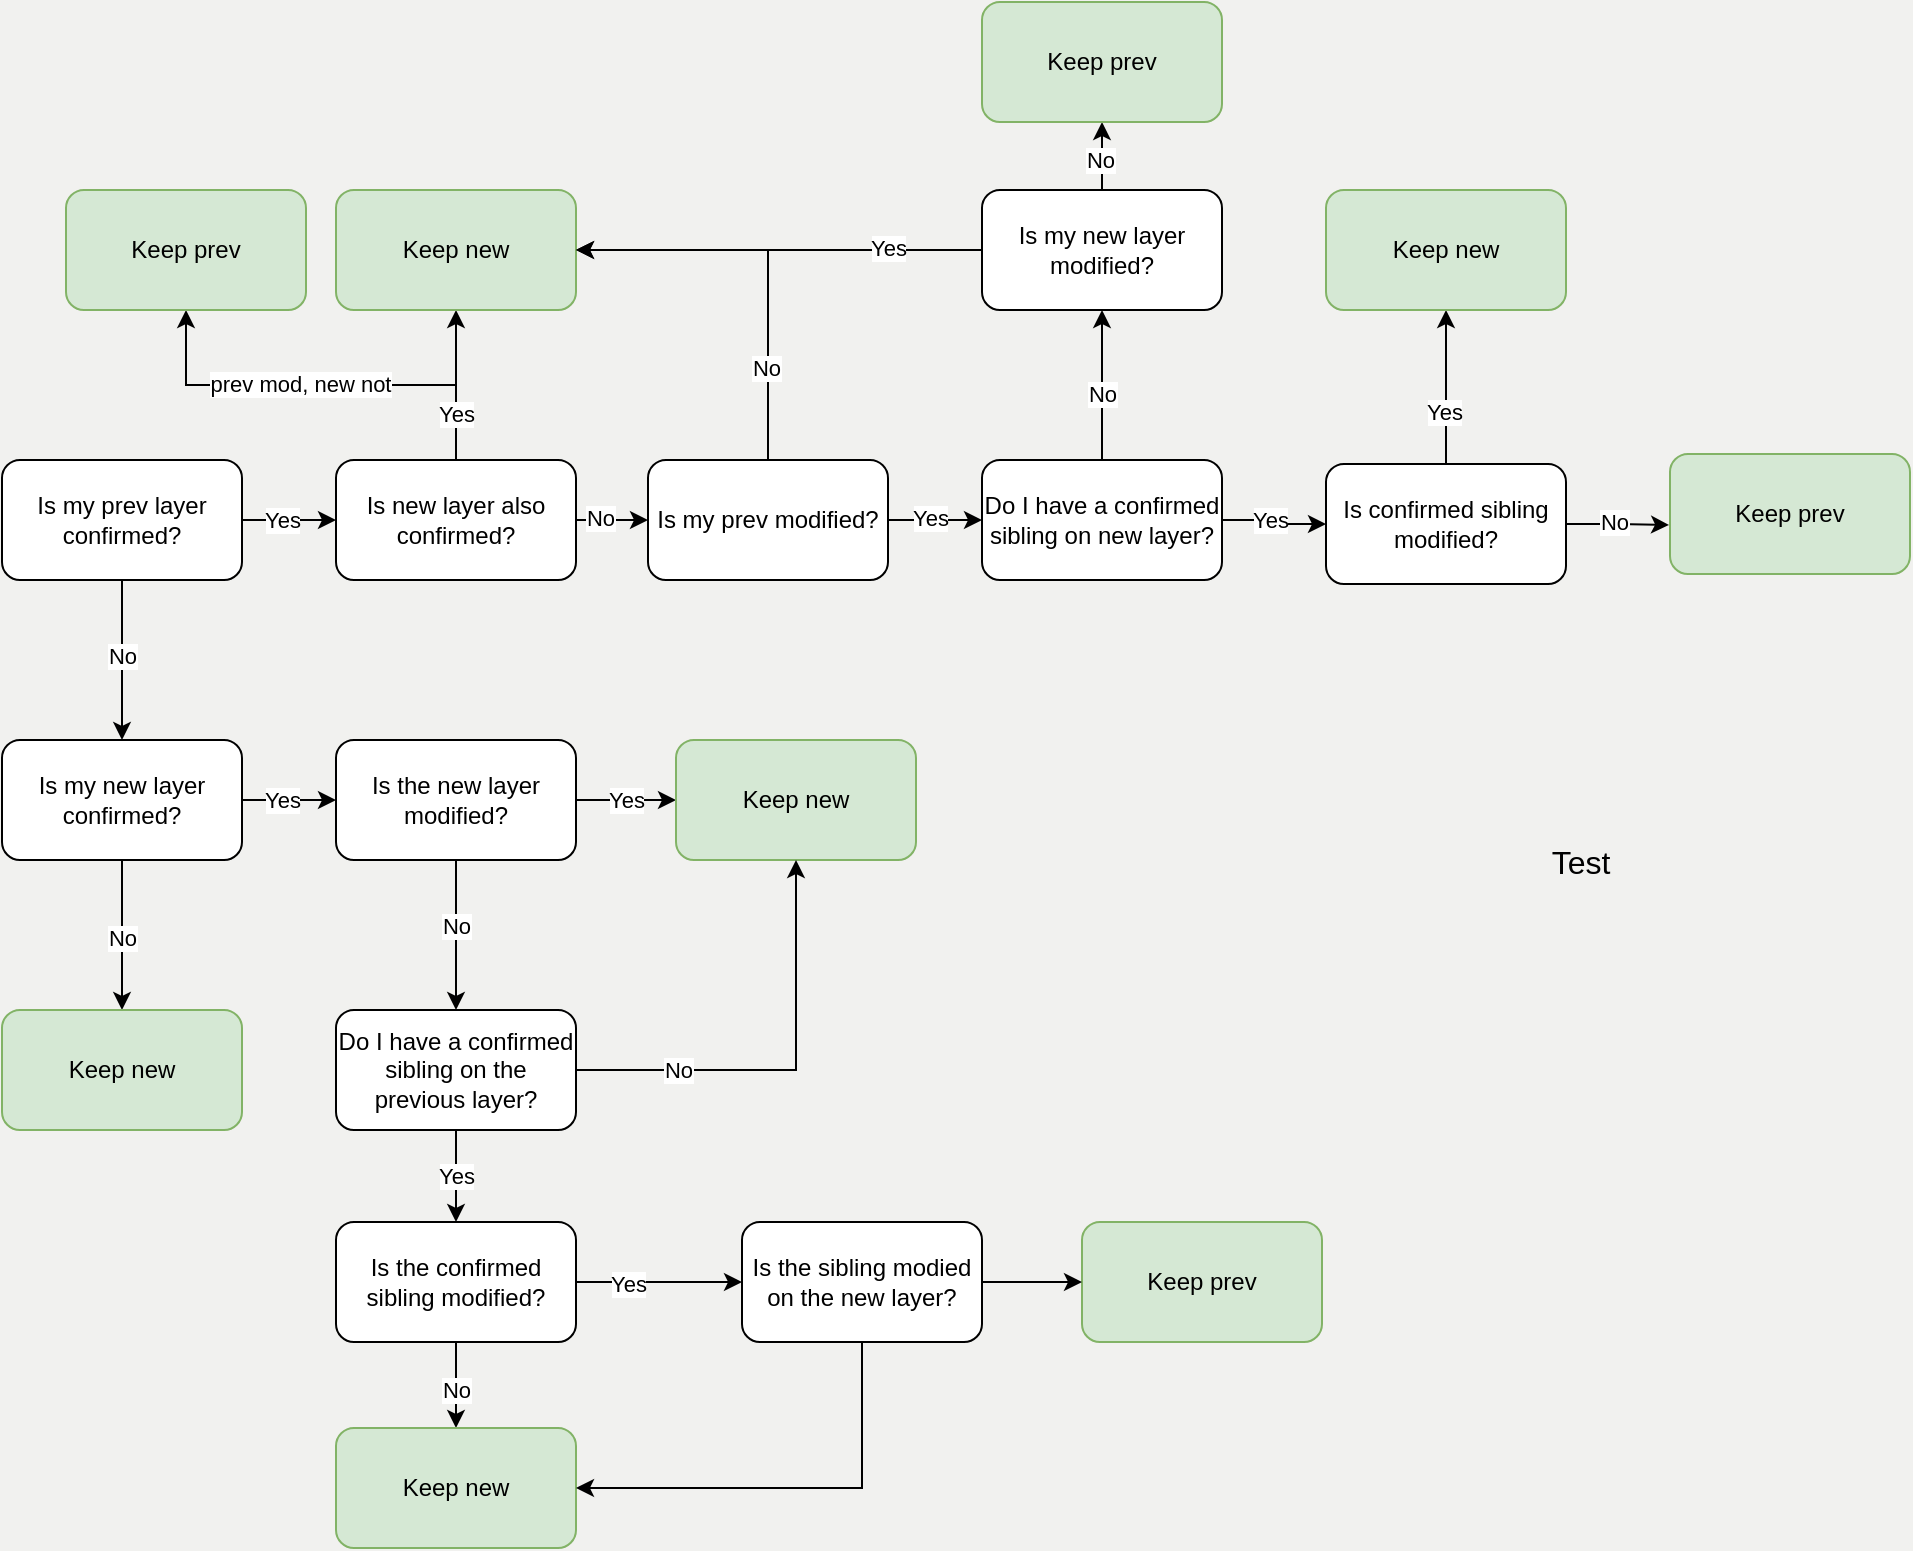 <mxfile version="26.2.14" pages="2">
  <diagram name="Page-1" id="kJb6FhVqCGiKS8Cj0wNL">
    <mxGraphModel dx="2100" dy="1753" grid="0" gridSize="10" guides="1" tooltips="1" connect="1" arrows="1" fold="1" page="0" pageScale="1" pageWidth="850" pageHeight="1100" background="light-dark(#F1F1EF,#161616)" math="0" shadow="0">
      <root>
        <mxCell id="0" />
        <mxCell id="1" parent="0" />
        <mxCell id="kuuHvWOsZGcF03gMZcih-3" value="" style="edgeStyle=orthogonalEdgeStyle;rounded=0;orthogonalLoop=1;jettySize=auto;html=1;" parent="1" source="kuuHvWOsZGcF03gMZcih-1" target="kuuHvWOsZGcF03gMZcih-2" edge="1">
          <mxGeometry relative="1" as="geometry" />
        </mxCell>
        <mxCell id="kuuHvWOsZGcF03gMZcih-4" value="No" style="edgeLabel;html=1;align=center;verticalAlign=middle;resizable=0;points=[];" parent="kuuHvWOsZGcF03gMZcih-3" vertex="1" connectable="0">
          <mxGeometry x="-0.05" y="4" relative="1" as="geometry">
            <mxPoint x="-4" as="offset" />
          </mxGeometry>
        </mxCell>
        <mxCell id="kuuHvWOsZGcF03gMZcih-10" value="" style="edgeStyle=orthogonalEdgeStyle;rounded=0;orthogonalLoop=1;jettySize=auto;html=1;" parent="1" source="kuuHvWOsZGcF03gMZcih-1" target="kuuHvWOsZGcF03gMZcih-9" edge="1">
          <mxGeometry relative="1" as="geometry" />
        </mxCell>
        <mxCell id="kuuHvWOsZGcF03gMZcih-11" value="Yes" style="edgeLabel;html=1;align=center;verticalAlign=middle;resizable=0;points=[];" parent="kuuHvWOsZGcF03gMZcih-10" vertex="1" connectable="0">
          <mxGeometry x="-0.146" relative="1" as="geometry">
            <mxPoint as="offset" />
          </mxGeometry>
        </mxCell>
        <mxCell id="kuuHvWOsZGcF03gMZcih-1" value="Is my prev layer confirmed?" style="rounded=1;whiteSpace=wrap;html=1;" parent="1" vertex="1">
          <mxGeometry x="36" y="406" width="120" height="60" as="geometry" />
        </mxCell>
        <mxCell id="kuuHvWOsZGcF03gMZcih-5" style="edgeStyle=orthogonalEdgeStyle;rounded=0;orthogonalLoop=1;jettySize=auto;html=1;exitX=0.5;exitY=1;exitDx=0;exitDy=0;entryX=0.5;entryY=0;entryDx=0;entryDy=0;" parent="1" source="kuuHvWOsZGcF03gMZcih-2" target="kuuHvWOsZGcF03gMZcih-51" edge="1">
          <mxGeometry relative="1" as="geometry">
            <mxPoint x="96" y="676" as="targetPoint" />
          </mxGeometry>
        </mxCell>
        <mxCell id="kuuHvWOsZGcF03gMZcih-7" value="No" style="edgeLabel;html=1;align=center;verticalAlign=middle;resizable=0;points=[];" parent="kuuHvWOsZGcF03gMZcih-5" vertex="1" connectable="0">
          <mxGeometry x="0.034" relative="1" as="geometry">
            <mxPoint as="offset" />
          </mxGeometry>
        </mxCell>
        <mxCell id="kuuHvWOsZGcF03gMZcih-46" style="edgeStyle=orthogonalEdgeStyle;rounded=0;orthogonalLoop=1;jettySize=auto;html=1;exitX=1;exitY=0.5;exitDx=0;exitDy=0;entryX=0;entryY=0.5;entryDx=0;entryDy=0;" parent="1" source="kuuHvWOsZGcF03gMZcih-2" target="kuuHvWOsZGcF03gMZcih-45" edge="1">
          <mxGeometry relative="1" as="geometry" />
        </mxCell>
        <mxCell id="kuuHvWOsZGcF03gMZcih-49" value="Yes" style="edgeLabel;html=1;align=center;verticalAlign=middle;resizable=0;points=[];" parent="kuuHvWOsZGcF03gMZcih-46" vertex="1" connectable="0">
          <mxGeometry x="0.106" relative="1" as="geometry">
            <mxPoint x="-6" as="offset" />
          </mxGeometry>
        </mxCell>
        <mxCell id="kuuHvWOsZGcF03gMZcih-2" value="Is my new layer confirmed?" style="rounded=1;whiteSpace=wrap;html=1;" parent="1" vertex="1">
          <mxGeometry x="36" y="546" width="120" height="60" as="geometry" />
        </mxCell>
        <mxCell id="kuuHvWOsZGcF03gMZcih-16" style="edgeStyle=orthogonalEdgeStyle;rounded=0;orthogonalLoop=1;jettySize=auto;html=1;exitX=0.5;exitY=0;exitDx=0;exitDy=0;entryX=0.5;entryY=1;entryDx=0;entryDy=0;" parent="1" source="kuuHvWOsZGcF03gMZcih-9" target="kuuHvWOsZGcF03gMZcih-14" edge="1">
          <mxGeometry relative="1" as="geometry" />
        </mxCell>
        <mxCell id="kuuHvWOsZGcF03gMZcih-17" value="prev mod, new not" style="edgeLabel;html=1;align=center;verticalAlign=middle;resizable=0;points=[];" parent="kuuHvWOsZGcF03gMZcih-16" vertex="1" connectable="0">
          <mxGeometry x="0.246" relative="1" as="geometry">
            <mxPoint x="15" y="-1" as="offset" />
          </mxGeometry>
        </mxCell>
        <mxCell id="kuuHvWOsZGcF03gMZcih-18" style="edgeStyle=orthogonalEdgeStyle;rounded=0;orthogonalLoop=1;jettySize=auto;html=1;exitX=0.5;exitY=0;exitDx=0;exitDy=0;" parent="1" source="kuuHvWOsZGcF03gMZcih-9" target="kuuHvWOsZGcF03gMZcih-15" edge="1">
          <mxGeometry relative="1" as="geometry" />
        </mxCell>
        <mxCell id="kuuHvWOsZGcF03gMZcih-19" value="Yes" style="edgeLabel;html=1;align=center;verticalAlign=middle;resizable=0;points=[];" parent="kuuHvWOsZGcF03gMZcih-18" vertex="1" connectable="0">
          <mxGeometry x="-0.39" relative="1" as="geometry">
            <mxPoint as="offset" />
          </mxGeometry>
        </mxCell>
        <mxCell id="kuuHvWOsZGcF03gMZcih-21" value="" style="edgeStyle=orthogonalEdgeStyle;rounded=0;orthogonalLoop=1;jettySize=auto;html=1;" parent="1" source="kuuHvWOsZGcF03gMZcih-9" target="kuuHvWOsZGcF03gMZcih-20" edge="1">
          <mxGeometry relative="1" as="geometry" />
        </mxCell>
        <mxCell id="kuuHvWOsZGcF03gMZcih-22" value="No" style="edgeLabel;html=1;align=center;verticalAlign=middle;resizable=0;points=[];" parent="kuuHvWOsZGcF03gMZcih-21" vertex="1" connectable="0">
          <mxGeometry x="-0.641" y="1" relative="1" as="geometry">
            <mxPoint x="4" as="offset" />
          </mxGeometry>
        </mxCell>
        <mxCell id="kuuHvWOsZGcF03gMZcih-9" value="Is new layer also confirmed?" style="rounded=1;whiteSpace=wrap;html=1;" parent="1" vertex="1">
          <mxGeometry x="203" y="406" width="120" height="60" as="geometry" />
        </mxCell>
        <mxCell id="kuuHvWOsZGcF03gMZcih-14" value="Keep prev" style="rounded=1;whiteSpace=wrap;html=1;fillColor=#d5e8d4;strokeColor=#82b366;" parent="1" vertex="1">
          <mxGeometry x="68" y="271" width="120" height="60" as="geometry" />
        </mxCell>
        <mxCell id="kuuHvWOsZGcF03gMZcih-15" value="Keep new" style="rounded=1;whiteSpace=wrap;html=1;fillColor=#d5e8d4;strokeColor=#82b366;" parent="1" vertex="1">
          <mxGeometry x="203" y="271" width="120" height="60" as="geometry" />
        </mxCell>
        <mxCell id="kuuHvWOsZGcF03gMZcih-23" style="edgeStyle=orthogonalEdgeStyle;rounded=0;orthogonalLoop=1;jettySize=auto;html=1;exitX=0.5;exitY=0;exitDx=0;exitDy=0;entryX=1;entryY=0.5;entryDx=0;entryDy=0;" parent="1" source="kuuHvWOsZGcF03gMZcih-20" target="kuuHvWOsZGcF03gMZcih-15" edge="1">
          <mxGeometry relative="1" as="geometry" />
        </mxCell>
        <mxCell id="kuuHvWOsZGcF03gMZcih-24" value="No" style="edgeLabel;html=1;align=center;verticalAlign=middle;resizable=0;points=[];" parent="kuuHvWOsZGcF03gMZcih-23" vertex="1" connectable="0">
          <mxGeometry x="-0.541" y="1" relative="1" as="geometry">
            <mxPoint as="offset" />
          </mxGeometry>
        </mxCell>
        <mxCell id="kuuHvWOsZGcF03gMZcih-26" style="edgeStyle=orthogonalEdgeStyle;rounded=0;orthogonalLoop=1;jettySize=auto;html=1;exitX=1;exitY=0.5;exitDx=0;exitDy=0;" parent="1" source="kuuHvWOsZGcF03gMZcih-20" target="kuuHvWOsZGcF03gMZcih-25" edge="1">
          <mxGeometry relative="1" as="geometry" />
        </mxCell>
        <mxCell id="kuuHvWOsZGcF03gMZcih-27" value="Yes" style="edgeLabel;html=1;align=center;verticalAlign=middle;resizable=0;points=[];" parent="kuuHvWOsZGcF03gMZcih-26" vertex="1" connectable="0">
          <mxGeometry x="-0.097" y="2" relative="1" as="geometry">
            <mxPoint y="1" as="offset" />
          </mxGeometry>
        </mxCell>
        <mxCell id="kuuHvWOsZGcF03gMZcih-20" value="Is my prev modified?" style="rounded=1;whiteSpace=wrap;html=1;" parent="1" vertex="1">
          <mxGeometry x="359" y="406" width="120" height="60" as="geometry" />
        </mxCell>
        <mxCell id="kuuHvWOsZGcF03gMZcih-29" style="edgeStyle=orthogonalEdgeStyle;rounded=0;orthogonalLoop=1;jettySize=auto;html=1;exitX=1;exitY=0.5;exitDx=0;exitDy=0;" parent="1" source="kuuHvWOsZGcF03gMZcih-25" target="kuuHvWOsZGcF03gMZcih-28" edge="1">
          <mxGeometry relative="1" as="geometry" />
        </mxCell>
        <mxCell id="kuuHvWOsZGcF03gMZcih-33" value="Yes" style="edgeLabel;html=1;align=center;verticalAlign=middle;resizable=0;points=[];" parent="kuuHvWOsZGcF03gMZcih-29" vertex="1" connectable="0">
          <mxGeometry x="-0.036" y="-2" relative="1" as="geometry">
            <mxPoint as="offset" />
          </mxGeometry>
        </mxCell>
        <mxCell id="kuuHvWOsZGcF03gMZcih-31" style="edgeStyle=orthogonalEdgeStyle;rounded=0;orthogonalLoop=1;jettySize=auto;html=1;exitX=0.5;exitY=0;exitDx=0;exitDy=0;entryX=0.5;entryY=1;entryDx=0;entryDy=0;" parent="1" source="kuuHvWOsZGcF03gMZcih-34" target="kuuHvWOsZGcF03gMZcih-30" edge="1">
          <mxGeometry relative="1" as="geometry" />
        </mxCell>
        <mxCell id="kuuHvWOsZGcF03gMZcih-37" value="No" style="edgeLabel;html=1;align=center;verticalAlign=middle;resizable=0;points=[];" parent="kuuHvWOsZGcF03gMZcih-31" vertex="1" connectable="0">
          <mxGeometry x="-0.527" y="1" relative="1" as="geometry">
            <mxPoint y="-7" as="offset" />
          </mxGeometry>
        </mxCell>
        <mxCell id="kuuHvWOsZGcF03gMZcih-25" value="Do I have a confirmed sibling on new layer?" style="rounded=1;whiteSpace=wrap;html=1;" parent="1" vertex="1">
          <mxGeometry x="526" y="406" width="120" height="60" as="geometry" />
        </mxCell>
        <mxCell id="kuuHvWOsZGcF03gMZcih-39" style="edgeStyle=orthogonalEdgeStyle;rounded=0;orthogonalLoop=1;jettySize=auto;html=1;exitX=0.5;exitY=0;exitDx=0;exitDy=0;entryX=0.5;entryY=1;entryDx=0;entryDy=0;" parent="1" source="kuuHvWOsZGcF03gMZcih-28" target="kuuHvWOsZGcF03gMZcih-40" edge="1">
          <mxGeometry relative="1" as="geometry">
            <mxPoint x="758.189" y="378.243" as="targetPoint" />
          </mxGeometry>
        </mxCell>
        <mxCell id="kuuHvWOsZGcF03gMZcih-42" value="Yes" style="edgeLabel;html=1;align=center;verticalAlign=middle;resizable=0;points=[];" parent="kuuHvWOsZGcF03gMZcih-39" vertex="1" connectable="0">
          <mxGeometry x="-0.311" y="1" relative="1" as="geometry">
            <mxPoint as="offset" />
          </mxGeometry>
        </mxCell>
        <mxCell id="kuuHvWOsZGcF03gMZcih-41" style="edgeStyle=orthogonalEdgeStyle;rounded=0;orthogonalLoop=1;jettySize=auto;html=1;exitX=1;exitY=0.5;exitDx=0;exitDy=0;entryX=-0.004;entryY=0.591;entryDx=0;entryDy=0;entryPerimeter=0;" parent="1" source="kuuHvWOsZGcF03gMZcih-28" target="kuuHvWOsZGcF03gMZcih-43" edge="1">
          <mxGeometry relative="1" as="geometry">
            <mxPoint x="864" y="438" as="targetPoint" />
          </mxGeometry>
        </mxCell>
        <mxCell id="kuuHvWOsZGcF03gMZcih-44" value="No" style="edgeLabel;html=1;align=center;verticalAlign=middle;resizable=0;points=[];" parent="kuuHvWOsZGcF03gMZcih-41" vertex="1" connectable="0">
          <mxGeometry x="-0.099" y="1" relative="1" as="geometry">
            <mxPoint as="offset" />
          </mxGeometry>
        </mxCell>
        <mxCell id="kuuHvWOsZGcF03gMZcih-28" value="Is confirmed sibling modified?" style="rounded=1;whiteSpace=wrap;html=1;" parent="1" vertex="1">
          <mxGeometry x="698" y="408" width="120" height="60" as="geometry" />
        </mxCell>
        <mxCell id="kuuHvWOsZGcF03gMZcih-30" value="Keep prev" style="rounded=1;whiteSpace=wrap;html=1;fillColor=#d5e8d4;strokeColor=#82b366;" parent="1" vertex="1">
          <mxGeometry x="526" y="177" width="120" height="60" as="geometry" />
        </mxCell>
        <mxCell id="kuuHvWOsZGcF03gMZcih-35" value="" style="edgeStyle=orthogonalEdgeStyle;rounded=0;orthogonalLoop=1;jettySize=auto;html=1;exitX=0.5;exitY=0;exitDx=0;exitDy=0;entryX=0.5;entryY=1;entryDx=0;entryDy=0;" parent="1" source="kuuHvWOsZGcF03gMZcih-25" target="kuuHvWOsZGcF03gMZcih-34" edge="1">
          <mxGeometry relative="1" as="geometry">
            <mxPoint x="586" y="406" as="sourcePoint" />
            <mxPoint x="586" y="331" as="targetPoint" />
          </mxGeometry>
        </mxCell>
        <mxCell id="kuuHvWOsZGcF03gMZcih-36" value="No" style="edgeLabel;html=1;align=center;verticalAlign=middle;resizable=0;points=[];" parent="kuuHvWOsZGcF03gMZcih-35" vertex="1" connectable="0">
          <mxGeometry x="-0.116" y="-2" relative="1" as="geometry">
            <mxPoint x="-2" as="offset" />
          </mxGeometry>
        </mxCell>
        <mxCell id="kuuHvWOsZGcF03gMZcih-38" style="edgeStyle=orthogonalEdgeStyle;rounded=0;orthogonalLoop=1;jettySize=auto;html=1;exitX=0;exitY=0.5;exitDx=0;exitDy=0;entryX=1;entryY=0.5;entryDx=0;entryDy=0;" parent="1" source="kuuHvWOsZGcF03gMZcih-34" target="kuuHvWOsZGcF03gMZcih-15" edge="1">
          <mxGeometry relative="1" as="geometry" />
        </mxCell>
        <mxCell id="kuuHvWOsZGcF03gMZcih-72" value="Yes" style="edgeLabel;html=1;align=center;verticalAlign=middle;resizable=0;points=[];" parent="kuuHvWOsZGcF03gMZcih-38" vertex="1" connectable="0">
          <mxGeometry x="-0.537" y="-1" relative="1" as="geometry">
            <mxPoint as="offset" />
          </mxGeometry>
        </mxCell>
        <mxCell id="kuuHvWOsZGcF03gMZcih-34" value="Is my new layer modified?" style="rounded=1;whiteSpace=wrap;html=1;" parent="1" vertex="1">
          <mxGeometry x="526" y="271" width="120" height="60" as="geometry" />
        </mxCell>
        <mxCell id="kuuHvWOsZGcF03gMZcih-40" value="Keep new" style="rounded=1;whiteSpace=wrap;html=1;fillColor=#d5e8d4;strokeColor=#82b366;" parent="1" vertex="1">
          <mxGeometry x="698" y="271" width="120" height="60" as="geometry" />
        </mxCell>
        <mxCell id="kuuHvWOsZGcF03gMZcih-43" value="Keep prev" style="rounded=1;whiteSpace=wrap;html=1;fillColor=#d5e8d4;strokeColor=#82b366;" parent="1" vertex="1">
          <mxGeometry x="870" y="403" width="120" height="60" as="geometry" />
        </mxCell>
        <mxCell id="kuuHvWOsZGcF03gMZcih-48" value="Yes" style="edgeStyle=orthogonalEdgeStyle;rounded=0;orthogonalLoop=1;jettySize=auto;html=1;" parent="1" source="kuuHvWOsZGcF03gMZcih-45" target="kuuHvWOsZGcF03gMZcih-47" edge="1">
          <mxGeometry relative="1" as="geometry" />
        </mxCell>
        <mxCell id="kuuHvWOsZGcF03gMZcih-55" value="" style="edgeStyle=orthogonalEdgeStyle;rounded=0;orthogonalLoop=1;jettySize=auto;html=1;" parent="1" source="kuuHvWOsZGcF03gMZcih-45" target="kuuHvWOsZGcF03gMZcih-54" edge="1">
          <mxGeometry relative="1" as="geometry" />
        </mxCell>
        <mxCell id="kuuHvWOsZGcF03gMZcih-56" value="No" style="edgeLabel;html=1;align=center;verticalAlign=middle;resizable=0;points=[];" parent="kuuHvWOsZGcF03gMZcih-55" vertex="1" connectable="0">
          <mxGeometry x="-0.12" relative="1" as="geometry">
            <mxPoint as="offset" />
          </mxGeometry>
        </mxCell>
        <mxCell id="kuuHvWOsZGcF03gMZcih-45" value="Is the new layer modified?" style="rounded=1;whiteSpace=wrap;html=1;" parent="1" vertex="1">
          <mxGeometry x="203" y="546" width="120" height="60" as="geometry" />
        </mxCell>
        <mxCell id="kuuHvWOsZGcF03gMZcih-47" value="Keep new" style="rounded=1;whiteSpace=wrap;html=1;fillColor=#d5e8d4;strokeColor=#82b366;" parent="1" vertex="1">
          <mxGeometry x="373" y="546" width="120" height="60" as="geometry" />
        </mxCell>
        <mxCell id="kuuHvWOsZGcF03gMZcih-51" value="Keep new" style="rounded=1;whiteSpace=wrap;html=1;fillColor=#d5e8d4;strokeColor=#82b366;" parent="1" vertex="1">
          <mxGeometry x="36" y="681" width="120" height="60" as="geometry" />
        </mxCell>
        <mxCell id="kuuHvWOsZGcF03gMZcih-57" style="edgeStyle=orthogonalEdgeStyle;rounded=0;orthogonalLoop=1;jettySize=auto;html=1;exitX=1;exitY=0.5;exitDx=0;exitDy=0;entryX=0.5;entryY=1;entryDx=0;entryDy=0;" parent="1" source="kuuHvWOsZGcF03gMZcih-54" target="kuuHvWOsZGcF03gMZcih-47" edge="1">
          <mxGeometry relative="1" as="geometry" />
        </mxCell>
        <mxCell id="kuuHvWOsZGcF03gMZcih-58" value="No" style="edgeLabel;html=1;align=center;verticalAlign=middle;resizable=0;points=[];" parent="kuuHvWOsZGcF03gMZcih-57" vertex="1" connectable="0">
          <mxGeometry x="-0.532" y="-2" relative="1" as="geometry">
            <mxPoint y="-2" as="offset" />
          </mxGeometry>
        </mxCell>
        <mxCell id="kuuHvWOsZGcF03gMZcih-60" value="Yes" style="edgeStyle=orthogonalEdgeStyle;rounded=0;orthogonalLoop=1;jettySize=auto;html=1;" parent="1" source="kuuHvWOsZGcF03gMZcih-54" target="kuuHvWOsZGcF03gMZcih-59" edge="1">
          <mxGeometry relative="1" as="geometry" />
        </mxCell>
        <mxCell id="kuuHvWOsZGcF03gMZcih-54" value="Do I have a confirmed sibling on the previous layer?" style="rounded=1;whiteSpace=wrap;html=1;" parent="1" vertex="1">
          <mxGeometry x="203" y="681" width="120" height="60" as="geometry" />
        </mxCell>
        <mxCell id="kuuHvWOsZGcF03gMZcih-62" value="" style="edgeStyle=orthogonalEdgeStyle;rounded=0;orthogonalLoop=1;jettySize=auto;html=1;" parent="1" source="kuuHvWOsZGcF03gMZcih-59" target="kuuHvWOsZGcF03gMZcih-61" edge="1">
          <mxGeometry relative="1" as="geometry" />
        </mxCell>
        <mxCell id="kuuHvWOsZGcF03gMZcih-63" value="No" style="edgeLabel;html=1;align=center;verticalAlign=middle;resizable=0;points=[];" parent="kuuHvWOsZGcF03gMZcih-62" vertex="1" connectable="0">
          <mxGeometry x="0.085" relative="1" as="geometry">
            <mxPoint as="offset" />
          </mxGeometry>
        </mxCell>
        <mxCell id="kuuHvWOsZGcF03gMZcih-65" style="edgeStyle=orthogonalEdgeStyle;rounded=0;orthogonalLoop=1;jettySize=auto;html=1;exitX=1;exitY=0.5;exitDx=0;exitDy=0;" parent="1" source="kuuHvWOsZGcF03gMZcih-59" target="kuuHvWOsZGcF03gMZcih-78" edge="1">
          <mxGeometry relative="1" as="geometry">
            <mxPoint x="400" y="817" as="targetPoint" />
          </mxGeometry>
        </mxCell>
        <mxCell id="kuuHvWOsZGcF03gMZcih-66" value="Yes" style="edgeLabel;html=1;align=center;verticalAlign=middle;resizable=0;points=[];" parent="kuuHvWOsZGcF03gMZcih-65" vertex="1" connectable="0">
          <mxGeometry x="-0.385" y="-1" relative="1" as="geometry">
            <mxPoint as="offset" />
          </mxGeometry>
        </mxCell>
        <mxCell id="kuuHvWOsZGcF03gMZcih-59" value="Is the confirmed sibling modified?" style="rounded=1;whiteSpace=wrap;html=1;" parent="1" vertex="1">
          <mxGeometry x="203" y="787" width="120" height="60" as="geometry" />
        </mxCell>
        <mxCell id="kuuHvWOsZGcF03gMZcih-61" value="Keep new" style="rounded=1;whiteSpace=wrap;html=1;fillColor=#d5e8d4;strokeColor=#82b366;" parent="1" vertex="1">
          <mxGeometry x="203" y="890" width="120" height="60" as="geometry" />
        </mxCell>
        <mxCell id="kuuHvWOsZGcF03gMZcih-77" value="Keep prev" style="rounded=1;whiteSpace=wrap;html=1;fillColor=#d5e8d4;strokeColor=#82b366;" parent="1" vertex="1">
          <mxGeometry x="576" y="787" width="120" height="60" as="geometry" />
        </mxCell>
        <mxCell id="kuuHvWOsZGcF03gMZcih-79" style="edgeStyle=orthogonalEdgeStyle;rounded=0;orthogonalLoop=1;jettySize=auto;html=1;exitX=0.5;exitY=1;exitDx=0;exitDy=0;entryX=1;entryY=0.5;entryDx=0;entryDy=0;" parent="1" source="kuuHvWOsZGcF03gMZcih-78" target="kuuHvWOsZGcF03gMZcih-61" edge="1">
          <mxGeometry relative="1" as="geometry" />
        </mxCell>
        <mxCell id="kuuHvWOsZGcF03gMZcih-80" style="edgeStyle=orthogonalEdgeStyle;rounded=0;orthogonalLoop=1;jettySize=auto;html=1;exitX=1;exitY=0.5;exitDx=0;exitDy=0;entryX=0;entryY=0.5;entryDx=0;entryDy=0;" parent="1" source="kuuHvWOsZGcF03gMZcih-78" target="kuuHvWOsZGcF03gMZcih-77" edge="1">
          <mxGeometry relative="1" as="geometry" />
        </mxCell>
        <mxCell id="kuuHvWOsZGcF03gMZcih-78" value="Is the sibling modied on the new layer?" style="rounded=1;whiteSpace=wrap;html=1;" parent="1" vertex="1">
          <mxGeometry x="406" y="787" width="120" height="60" as="geometry" />
        </mxCell>
        <mxCell id="Xx5x_uMALJ7EPCq8Be9p-1" value="Test&lt;div&gt;&lt;br&gt;&lt;/div&gt;" style="text;html=1;align=center;verticalAlign=middle;resizable=0;points=[];autosize=1;strokeColor=none;fillColor=none;fontSize=16;" vertex="1" parent="1">
          <mxGeometry x="801.5" y="591.5" width="47" height="50" as="geometry" />
        </mxCell>
      </root>
    </mxGraphModel>
  </diagram>
  <diagram id="2-kz-wCo3BVhbDf41DF8" name="Page-2">
    <mxGraphModel dx="887" dy="585" grid="1" gridSize="10" guides="1" tooltips="1" connect="1" arrows="1" fold="1" page="1" pageScale="1" pageWidth="850" pageHeight="1100" math="0" shadow="0">
      <root>
        <mxCell id="0" />
        <mxCell id="1" parent="0" />
        <mxCell id="oOqZ6PW6AVLumU6SATjX-8" value="" style="rounded=0;orthogonalLoop=1;jettySize=auto;html=1;endArrow=ERmany;endFill=0;entryX=0.498;entryY=-0.06;entryDx=0;entryDy=0;entryPerimeter=0;" parent="1" source="oOqZ6PW6AVLumU6SATjX-1" target="oOqZ6PW6AVLumU6SATjX-4" edge="1">
          <mxGeometry relative="1" as="geometry">
            <mxPoint x="550" y="450" as="targetPoint" />
          </mxGeometry>
        </mxCell>
        <mxCell id="oOqZ6PW6AVLumU6SATjX-9" style="rounded=0;orthogonalLoop=1;jettySize=auto;html=1;exitX=0;exitY=1;exitDx=0;exitDy=0;endArrow=ERmany;endFill=0;entryX=1;entryY=0.25;entryDx=0;entryDy=0;" parent="1" source="oOqZ6PW6AVLumU6SATjX-22" target="oOqZ6PW6AVLumU6SATjX-10" edge="1">
          <mxGeometry relative="1" as="geometry">
            <mxPoint x="290" y="435" as="targetPoint" />
            <mxPoint x="170" y="430" as="sourcePoint" />
          </mxGeometry>
        </mxCell>
        <mxCell id="oOqZ6PW6AVLumU6SATjX-23" value="" style="edgeStyle=orthogonalEdgeStyle;rounded=0;orthogonalLoop=1;jettySize=auto;html=1;endArrow=ERmany;endFill=0;dashed=1;startArrow=ERmany;startFill=0;" parent="1" source="oOqZ6PW6AVLumU6SATjX-1" target="oOqZ6PW6AVLumU6SATjX-22" edge="1">
          <mxGeometry relative="1" as="geometry" />
        </mxCell>
        <mxCell id="oOqZ6PW6AVLumU6SATjX-1" value="Requirement" style="rounded=1;whiteSpace=wrap;html=1;" parent="1" vertex="1">
          <mxGeometry x="490" y="380" width="120" height="30" as="geometry" />
        </mxCell>
        <mxCell id="oOqZ6PW6AVLumU6SATjX-19" style="edgeStyle=orthogonalEdgeStyle;rounded=0;orthogonalLoop=1;jettySize=auto;html=1;endArrow=ERmany;endFill=0;" parent="1" source="oOqZ6PW6AVLumU6SATjX-4" target="oOqZ6PW6AVLumU6SATjX-18" edge="1">
          <mxGeometry relative="1" as="geometry" />
        </mxCell>
        <mxCell id="oOqZ6PW6AVLumU6SATjX-21" style="edgeStyle=orthogonalEdgeStyle;rounded=0;orthogonalLoop=1;jettySize=auto;html=1;endArrow=ERmany;endFill=0;" parent="1" source="oOqZ6PW6AVLumU6SATjX-4" target="oOqZ6PW6AVLumU6SATjX-15" edge="1">
          <mxGeometry relative="1" as="geometry" />
        </mxCell>
        <mxCell id="oOqZ6PW6AVLumU6SATjX-4" value="Option" style="rounded=1;whiteSpace=wrap;html=1;" parent="1" vertex="1">
          <mxGeometry x="490" y="436" width="120" height="30" as="geometry" />
        </mxCell>
        <mxCell id="oOqZ6PW6AVLumU6SATjX-10" value="Attachment" style="rounded=1;whiteSpace=wrap;html=1;" parent="1" vertex="1">
          <mxGeometry x="194" y="410" width="76" height="20" as="geometry" />
        </mxCell>
        <mxCell id="oOqZ6PW6AVLumU6SATjX-12" style="rounded=0;orthogonalLoop=1;jettySize=auto;html=1;exitX=1;exitY=1;exitDx=0;exitDy=0;endArrow=ERmany;endFill=0;entryX=0;entryY=0.25;entryDx=0;entryDy=0;" parent="1" target="oOqZ6PW6AVLumU6SATjX-13" edge="1">
          <mxGeometry relative="1" as="geometry">
            <mxPoint x="630" y="476" as="targetPoint" />
            <mxPoint x="610" y="466" as="sourcePoint" />
          </mxGeometry>
        </mxCell>
        <mxCell id="oOqZ6PW6AVLumU6SATjX-13" value="Attachment" style="rounded=1;whiteSpace=wrap;html=1;" parent="1" vertex="1">
          <mxGeometry x="634" y="466" width="76" height="20" as="geometry" />
        </mxCell>
        <mxCell id="oOqZ6PW6AVLumU6SATjX-15" value="Instruction" style="rounded=1;whiteSpace=wrap;html=1;" parent="1" vertex="1">
          <mxGeometry x="553" y="510" width="120" height="30" as="geometry" />
        </mxCell>
        <mxCell id="oOqZ6PW6AVLumU6SATjX-16" style="rounded=0;orthogonalLoop=1;jettySize=auto;html=1;exitX=1;exitY=1;exitDx=0;exitDy=0;endArrow=ERmany;endFill=0;entryX=0;entryY=0.25;entryDx=0;entryDy=0;" parent="1" target="oOqZ6PW6AVLumU6SATjX-17" edge="1">
          <mxGeometry relative="1" as="geometry">
            <mxPoint x="693" y="550" as="targetPoint" />
            <mxPoint x="673" y="540" as="sourcePoint" />
          </mxGeometry>
        </mxCell>
        <mxCell id="oOqZ6PW6AVLumU6SATjX-17" value="Attachment" style="rounded=1;whiteSpace=wrap;html=1;" parent="1" vertex="1">
          <mxGeometry x="697" y="540" width="76" height="20" as="geometry" />
        </mxCell>
        <mxCell id="oOqZ6PW6AVLumU6SATjX-18" value="Impact" style="rounded=1;whiteSpace=wrap;html=1;" parent="1" vertex="1">
          <mxGeometry x="423" y="510" width="120" height="30" as="geometry" />
        </mxCell>
        <mxCell id="oOqZ6PW6AVLumU6SATjX-22" value="Checklist" style="rounded=1;whiteSpace=wrap;html=1;" parent="1" vertex="1">
          <mxGeometry x="290" y="380" width="120" height="30" as="geometry" />
        </mxCell>
        <mxCell id="oOqZ6PW6AVLumU6SATjX-25" style="rounded=0;orthogonalLoop=1;jettySize=auto;html=1;exitX=1;exitY=1;exitDx=0;exitDy=0;endArrow=ERmany;endFill=0;entryX=0;entryY=0.25;entryDx=0;entryDy=0;" parent="1" target="oOqZ6PW6AVLumU6SATjX-26" edge="1">
          <mxGeometry relative="1" as="geometry">
            <mxPoint x="630" y="420" as="targetPoint" />
            <mxPoint x="610" y="410" as="sourcePoint" />
          </mxGeometry>
        </mxCell>
        <mxCell id="oOqZ6PW6AVLumU6SATjX-26" value="Attachment" style="rounded=1;whiteSpace=wrap;html=1;" parent="1" vertex="1">
          <mxGeometry x="634" y="410" width="76" height="20" as="geometry" />
        </mxCell>
      </root>
    </mxGraphModel>
  </diagram>
</mxfile>
